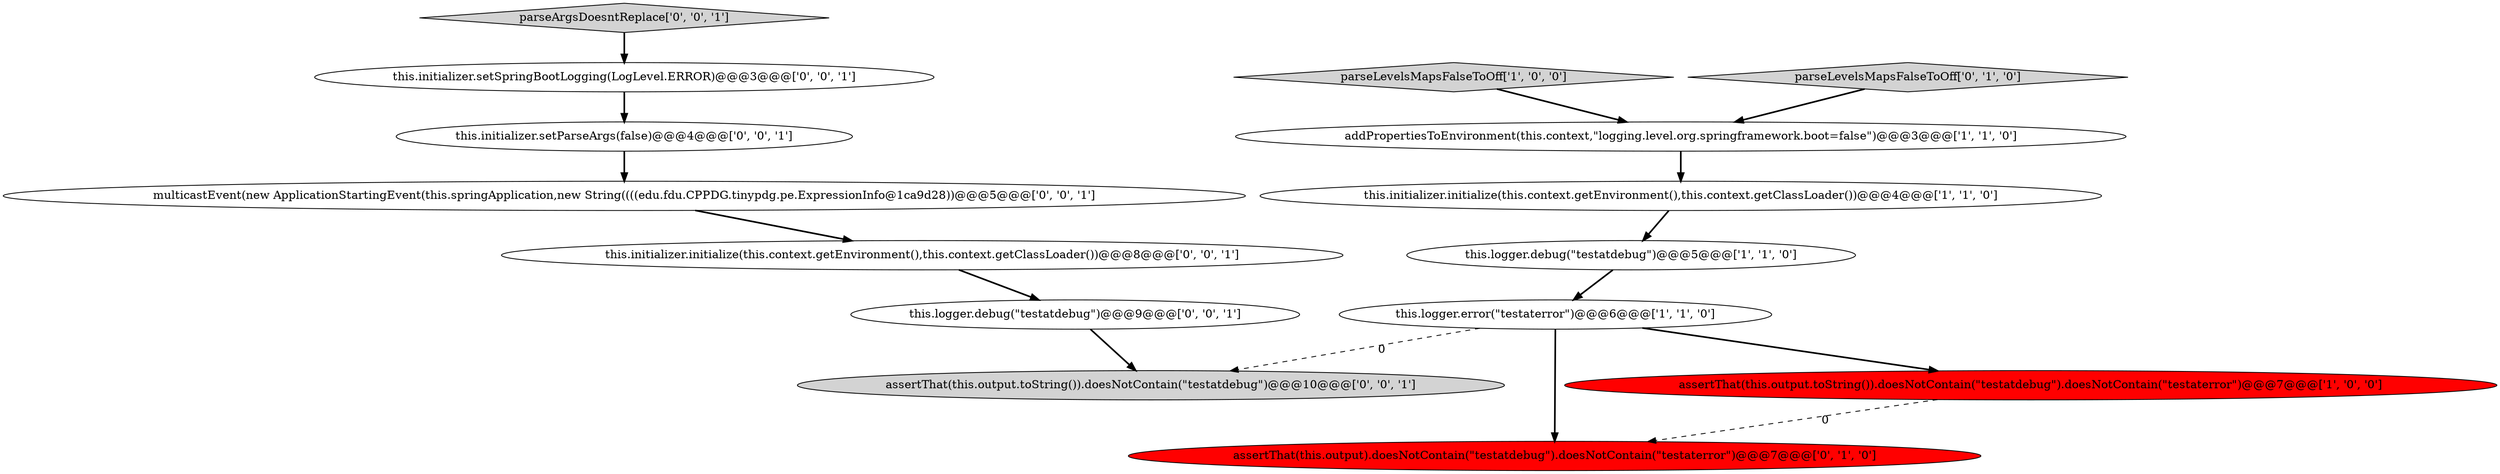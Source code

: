 digraph {
2 [style = filled, label = "addPropertiesToEnvironment(this.context,\"logging.level.org.springframework.boot=false\")@@@3@@@['1', '1', '0']", fillcolor = white, shape = ellipse image = "AAA0AAABBB1BBB"];
7 [style = filled, label = "assertThat(this.output).doesNotContain(\"testatdebug\").doesNotContain(\"testaterror\")@@@7@@@['0', '1', '0']", fillcolor = red, shape = ellipse image = "AAA1AAABBB2BBB"];
3 [style = filled, label = "parseLevelsMapsFalseToOff['1', '0', '0']", fillcolor = lightgray, shape = diamond image = "AAA0AAABBB1BBB"];
0 [style = filled, label = "this.initializer.initialize(this.context.getEnvironment(),this.context.getClassLoader())@@@4@@@['1', '1', '0']", fillcolor = white, shape = ellipse image = "AAA0AAABBB1BBB"];
8 [style = filled, label = "this.initializer.setSpringBootLogging(LogLevel.ERROR)@@@3@@@['0', '0', '1']", fillcolor = white, shape = ellipse image = "AAA0AAABBB3BBB"];
14 [style = filled, label = "parseArgsDoesntReplace['0', '0', '1']", fillcolor = lightgray, shape = diamond image = "AAA0AAABBB3BBB"];
11 [style = filled, label = "this.initializer.initialize(this.context.getEnvironment(),this.context.getClassLoader())@@@8@@@['0', '0', '1']", fillcolor = white, shape = ellipse image = "AAA0AAABBB3BBB"];
5 [style = filled, label = "assertThat(this.output.toString()).doesNotContain(\"testatdebug\").doesNotContain(\"testaterror\")@@@7@@@['1', '0', '0']", fillcolor = red, shape = ellipse image = "AAA1AAABBB1BBB"];
6 [style = filled, label = "parseLevelsMapsFalseToOff['0', '1', '0']", fillcolor = lightgray, shape = diamond image = "AAA0AAABBB2BBB"];
12 [style = filled, label = "this.logger.debug(\"testatdebug\")@@@9@@@['0', '0', '1']", fillcolor = white, shape = ellipse image = "AAA0AAABBB3BBB"];
13 [style = filled, label = "this.initializer.setParseArgs(false)@@@4@@@['0', '0', '1']", fillcolor = white, shape = ellipse image = "AAA0AAABBB3BBB"];
10 [style = filled, label = "multicastEvent(new ApplicationStartingEvent(this.springApplication,new String((((edu.fdu.CPPDG.tinypdg.pe.ExpressionInfo@1ca9d28))@@@5@@@['0', '0', '1']", fillcolor = white, shape = ellipse image = "AAA0AAABBB3BBB"];
4 [style = filled, label = "this.logger.error(\"testaterror\")@@@6@@@['1', '1', '0']", fillcolor = white, shape = ellipse image = "AAA0AAABBB1BBB"];
1 [style = filled, label = "this.logger.debug(\"testatdebug\")@@@5@@@['1', '1', '0']", fillcolor = white, shape = ellipse image = "AAA0AAABBB1BBB"];
9 [style = filled, label = "assertThat(this.output.toString()).doesNotContain(\"testatdebug\")@@@10@@@['0', '0', '1']", fillcolor = lightgray, shape = ellipse image = "AAA0AAABBB3BBB"];
13->10 [style = bold, label=""];
4->9 [style = dashed, label="0"];
1->4 [style = bold, label=""];
14->8 [style = bold, label=""];
2->0 [style = bold, label=""];
11->12 [style = bold, label=""];
10->11 [style = bold, label=""];
5->7 [style = dashed, label="0"];
3->2 [style = bold, label=""];
12->9 [style = bold, label=""];
4->5 [style = bold, label=""];
0->1 [style = bold, label=""];
4->7 [style = bold, label=""];
8->13 [style = bold, label=""];
6->2 [style = bold, label=""];
}
